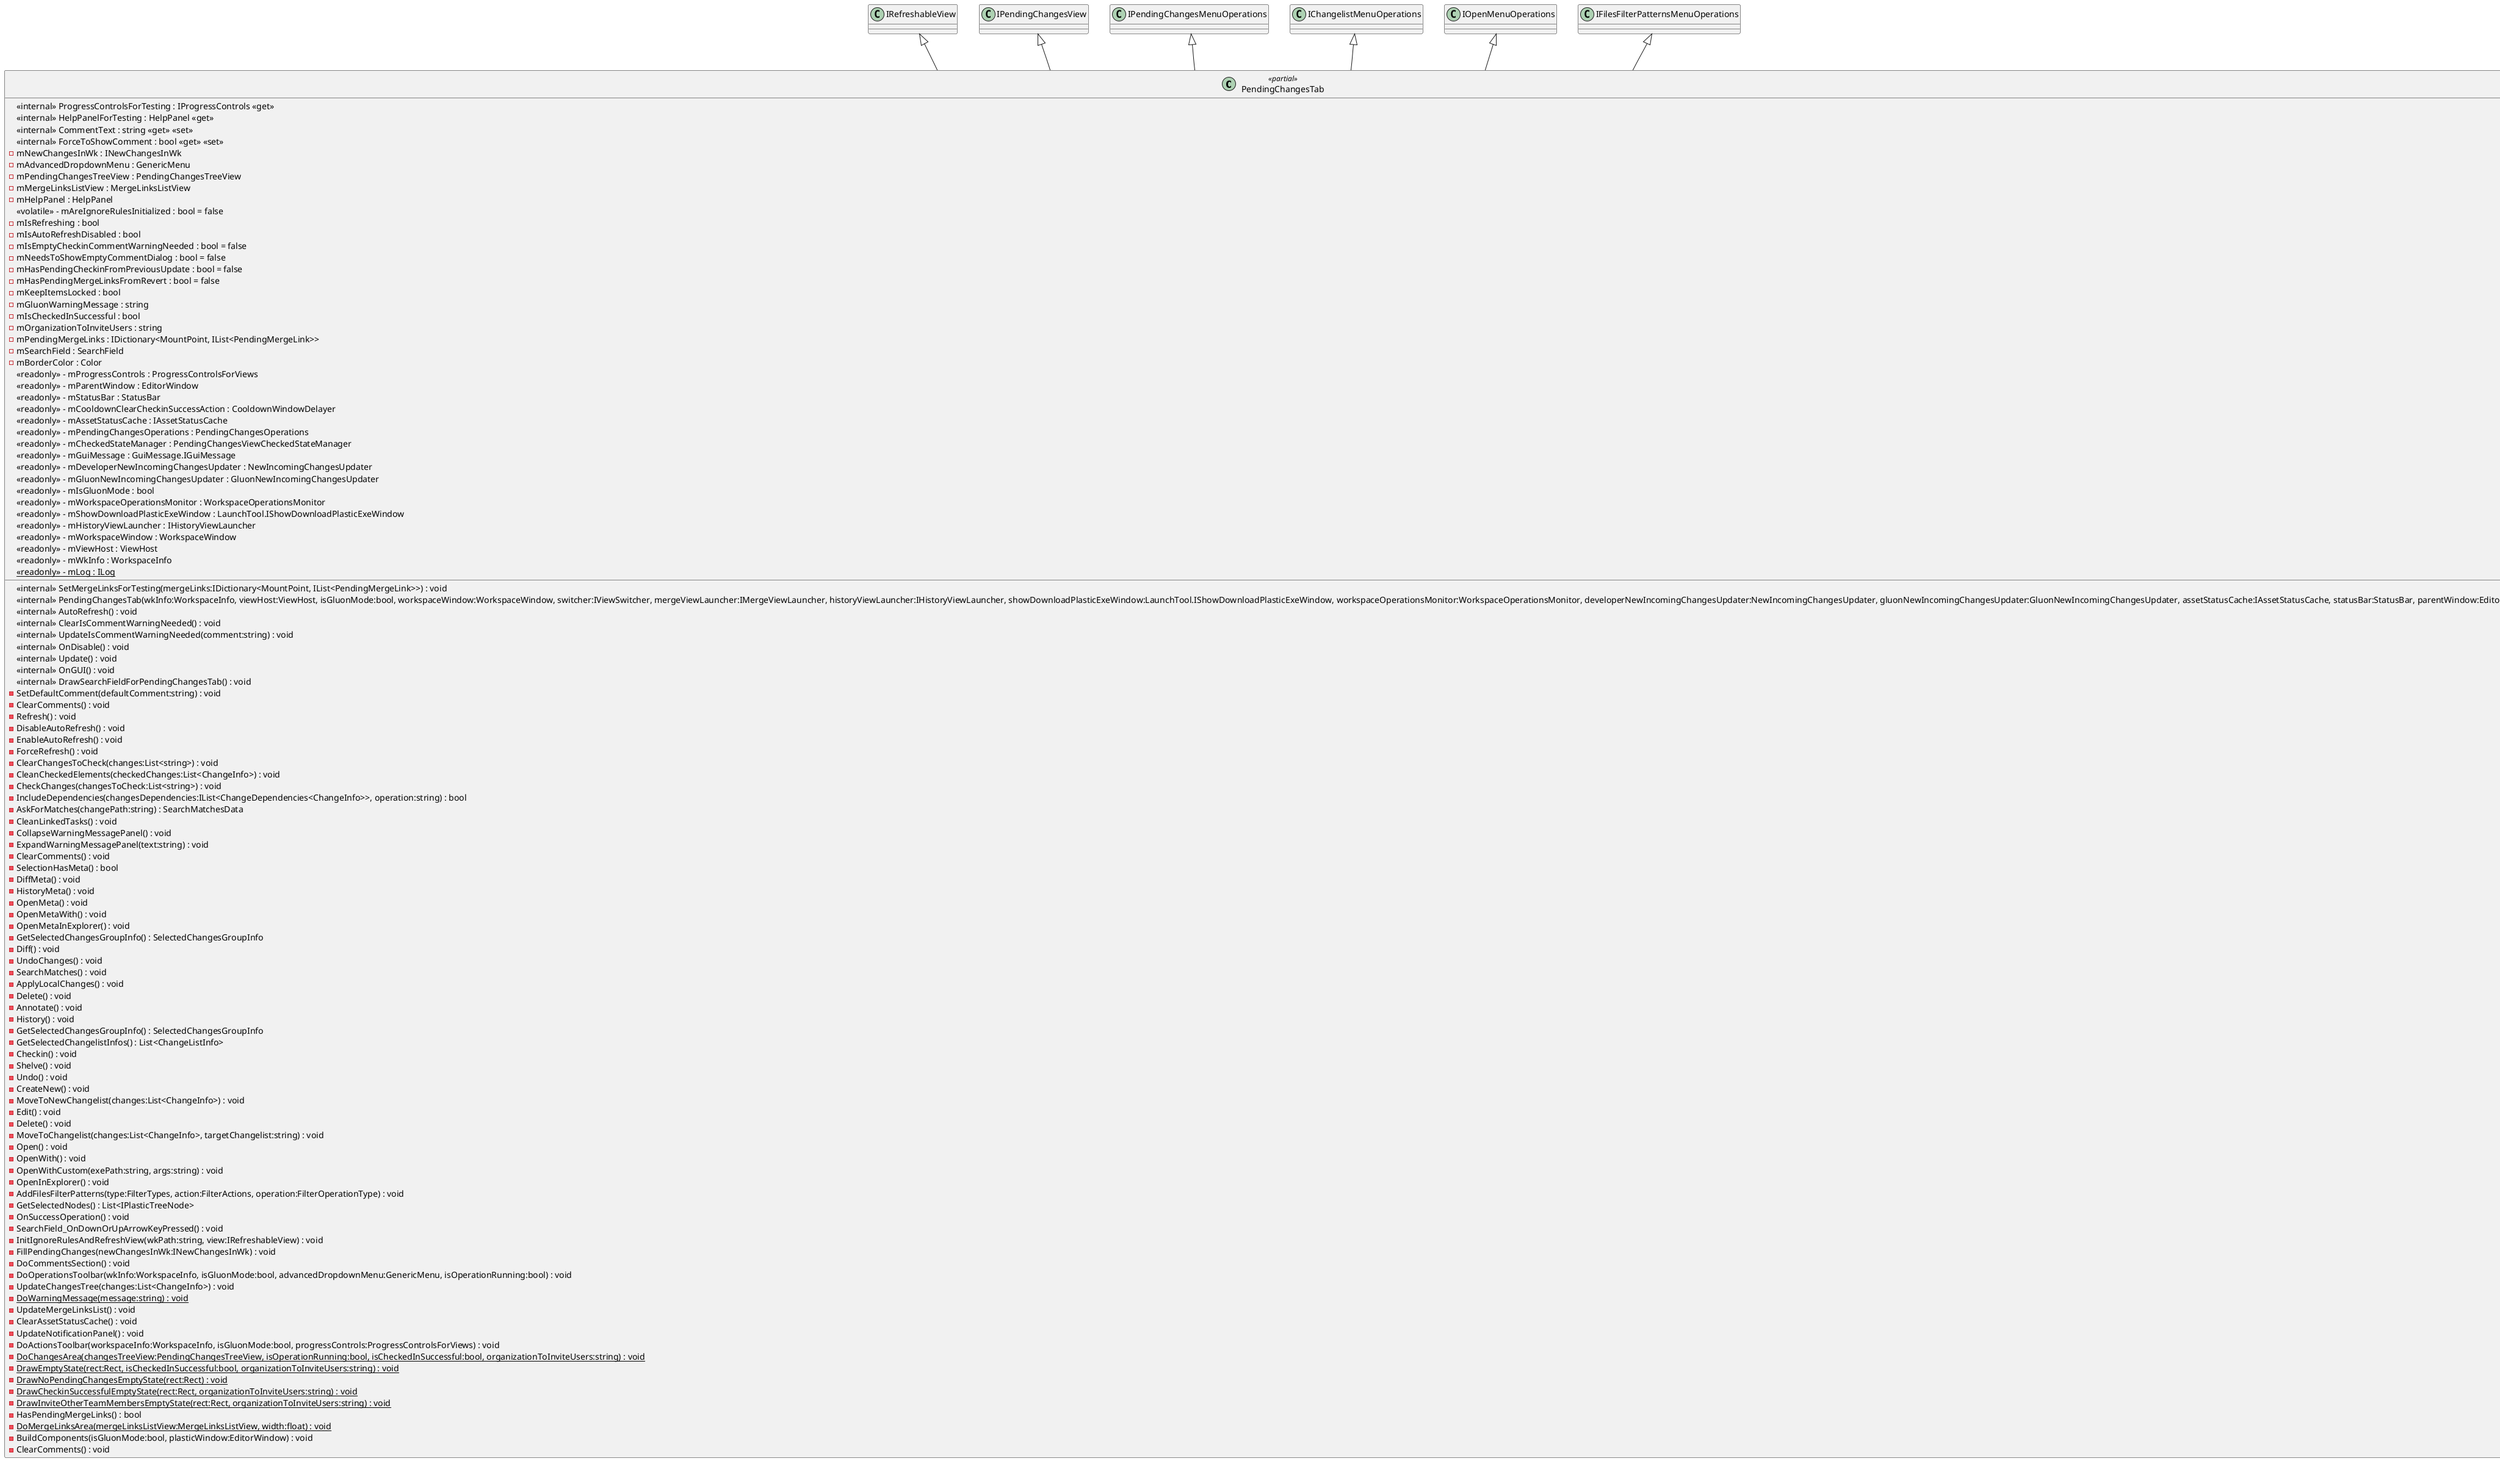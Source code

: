 @startuml
class PendingChangesTab <<partial>> {
    <<internal>> ProgressControlsForTesting : IProgressControls <<get>>
    <<internal>> HelpPanelForTesting : HelpPanel <<get>>
    <<internal>> SetMergeLinksForTesting(mergeLinks:IDictionary<MountPoint, IList<PendingMergeLink>>) : void
    <<internal>> CommentText : string <<get>> <<set>>
    <<internal>> ForceToShowComment : bool <<get>> <<set>>
    <<internal>> PendingChangesTab(wkInfo:WorkspaceInfo, viewHost:ViewHost, isGluonMode:bool, workspaceWindow:WorkspaceWindow, switcher:IViewSwitcher, mergeViewLauncher:IMergeViewLauncher, historyViewLauncher:IHistoryViewLauncher, showDownloadPlasticExeWindow:LaunchTool.IShowDownloadPlasticExeWindow, workspaceOperationsMonitor:WorkspaceOperationsMonitor, developerNewIncomingChangesUpdater:NewIncomingChangesUpdater, gluonNewIncomingChangesUpdater:GluonNewIncomingChangesUpdater, assetStatusCache:IAssetStatusCache, statusBar:StatusBar, parentWindow:EditorWindow)
    <<internal>> AutoRefresh() : void
    <<internal>> ClearIsCommentWarningNeeded() : void
    <<internal>> UpdateIsCommentWarningNeeded(comment:string) : void
    <<internal>> OnDisable() : void
    <<internal>> Update() : void
    <<internal>> OnGUI() : void
    <<internal>> DrawSearchFieldForPendingChangesTab() : void
    - SetDefaultComment(defaultComment:string) : void
    - ClearComments() : void
    - Refresh() : void
    - DisableAutoRefresh() : void
    - EnableAutoRefresh() : void
    - ForceRefresh() : void
    - ClearChangesToCheck(changes:List<string>) : void
    - CleanCheckedElements(checkedChanges:List<ChangeInfo>) : void
    - CheckChanges(changesToCheck:List<string>) : void
    - IncludeDependencies(changesDependencies:IList<ChangeDependencies<ChangeInfo>>, operation:string) : bool
    - AskForMatches(changePath:string) : SearchMatchesData
    - CleanLinkedTasks() : void
    - CollapseWarningMessagePanel() : void
    - ExpandWarningMessagePanel(text:string) : void
    - ClearComments() : void
    - SelectionHasMeta() : bool
    - DiffMeta() : void
    - HistoryMeta() : void
    - OpenMeta() : void
    - OpenMetaWith() : void
    - OpenMetaInExplorer() : void
    - GetSelectedChangesGroupInfo() : SelectedChangesGroupInfo
    - Diff() : void
    - UndoChanges() : void
    - SearchMatches() : void
    - ApplyLocalChanges() : void
    - Delete() : void
    - Annotate() : void
    - History() : void
    - GetSelectedChangesGroupInfo() : SelectedChangesGroupInfo
    - GetSelectedChangelistInfos() : List<ChangeListInfo>
    - Checkin() : void
    - Shelve() : void
    - Undo() : void
    - CreateNew() : void
    - MoveToNewChangelist(changes:List<ChangeInfo>) : void
    - Edit() : void
    - Delete() : void
    - MoveToChangelist(changes:List<ChangeInfo>, targetChangelist:string) : void
    - Open() : void
    - OpenWith() : void
    - OpenWithCustom(exePath:string, args:string) : void
    - OpenInExplorer() : void
    - AddFilesFilterPatterns(type:FilterTypes, action:FilterActions, operation:FilterOperationType) : void
    - GetSelectedNodes() : List<IPlasticTreeNode>
    - OnSuccessOperation() : void
    - SearchField_OnDownOrUpArrowKeyPressed() : void
    - InitIgnoreRulesAndRefreshView(wkPath:string, view:IRefreshableView) : void
    - FillPendingChanges(newChangesInWk:INewChangesInWk) : void
    - DoCommentsSection() : void
    - DoOperationsToolbar(wkInfo:WorkspaceInfo, isGluonMode:bool, advancedDropdownMenu:GenericMenu, isOperationRunning:bool) : void
    - UpdateChangesTree(changes:List<ChangeInfo>) : void
    {static} - DoWarningMessage(message:string) : void
    - UpdateMergeLinksList() : void
    - ClearAssetStatusCache() : void
    - UpdateNotificationPanel() : void
    - DoActionsToolbar(workspaceInfo:WorkspaceInfo, isGluonMode:bool, progressControls:ProgressControlsForViews) : void
    {static} - DoChangesArea(changesTreeView:PendingChangesTreeView, isOperationRunning:bool, isCheckedInSuccessful:bool, organizationToInviteUsers:string) : void
    {static} - DrawEmptyState(rect:Rect, isCheckedInSuccessful:bool, organizationToInviteUsers:string) : void
    {static} - DrawNoPendingChangesEmptyState(rect:Rect) : void
    {static} - DrawCheckinSuccessfulEmptyState(rect:Rect, organizationToInviteUsers:string) : void
    {static} - DrawInviteOtherTeamMembersEmptyState(rect:Rect, organizationToInviteUsers:string) : void
    - HasPendingMergeLinks() : bool
    {static} - DoMergeLinksArea(mergeLinksListView:MergeLinksListView, width:float) : void
    - BuildComponents(isGluonMode:bool, plasticWindow:EditorWindow) : void
    - mNewChangesInWk : INewChangesInWk
    - mAdvancedDropdownMenu : GenericMenu
    - ClearComments() : void
    - mPendingChangesTreeView : PendingChangesTreeView
    - mMergeLinksListView : MergeLinksListView
    - mHelpPanel : HelpPanel
    <<volatile>> - mAreIgnoreRulesInitialized : bool = false
    - mIsRefreshing : bool
    - mIsAutoRefreshDisabled : bool
    - mIsEmptyCheckinCommentWarningNeeded : bool = false
    - mNeedsToShowEmptyCommentDialog : bool = false
    - mHasPendingCheckinFromPreviousUpdate : bool = false
    - mHasPendingMergeLinksFromRevert : bool = false
    - mKeepItemsLocked : bool
    - mGluonWarningMessage : string
    - mIsCheckedInSuccessful : bool
    - mOrganizationToInviteUsers : string
    - mPendingMergeLinks : IDictionary<MountPoint, IList<PendingMergeLink>>
    - mSearchField : SearchField
    - mBorderColor : Color
    <<readonly>> - mProgressControls : ProgressControlsForViews
    <<readonly>> - mParentWindow : EditorWindow
    <<readonly>> - mStatusBar : StatusBar
    <<readonly>> - mCooldownClearCheckinSuccessAction : CooldownWindowDelayer
    <<readonly>> - mAssetStatusCache : IAssetStatusCache
    <<readonly>> - mPendingChangesOperations : PendingChangesOperations
    <<readonly>> - mCheckedStateManager : PendingChangesViewCheckedStateManager
    <<readonly>> - mGuiMessage : GuiMessage.IGuiMessage
    <<readonly>> - mDeveloperNewIncomingChangesUpdater : NewIncomingChangesUpdater
    <<readonly>> - mGluonNewIncomingChangesUpdater : GluonNewIncomingChangesUpdater
    <<readonly>> - mIsGluonMode : bool
    <<readonly>> - mWorkspaceOperationsMonitor : WorkspaceOperationsMonitor
    <<readonly>> - mShowDownloadPlasticExeWindow : LaunchTool.IShowDownloadPlasticExeWindow
    <<readonly>> - mHistoryViewLauncher : IHistoryViewLauncher
    <<readonly>> - mWorkspaceWindow : WorkspaceWindow
    <<readonly>> - mViewHost : ViewHost
    <<readonly>> - mWkInfo : WorkspaceInfo
    {static} <<readonly>> - mLog : ILog
}
IRefreshableView <|-- PendingChangesTab
IPendingChangesView <|-- PendingChangesTab
IPendingChangesMenuOperations <|-- PendingChangesTab
IChangelistMenuOperations <|-- PendingChangesTab
IOpenMenuOperations <|-- PendingChangesTab
IFilesFilterPatternsMenuOperations <|-- PendingChangesTab
@enduml
